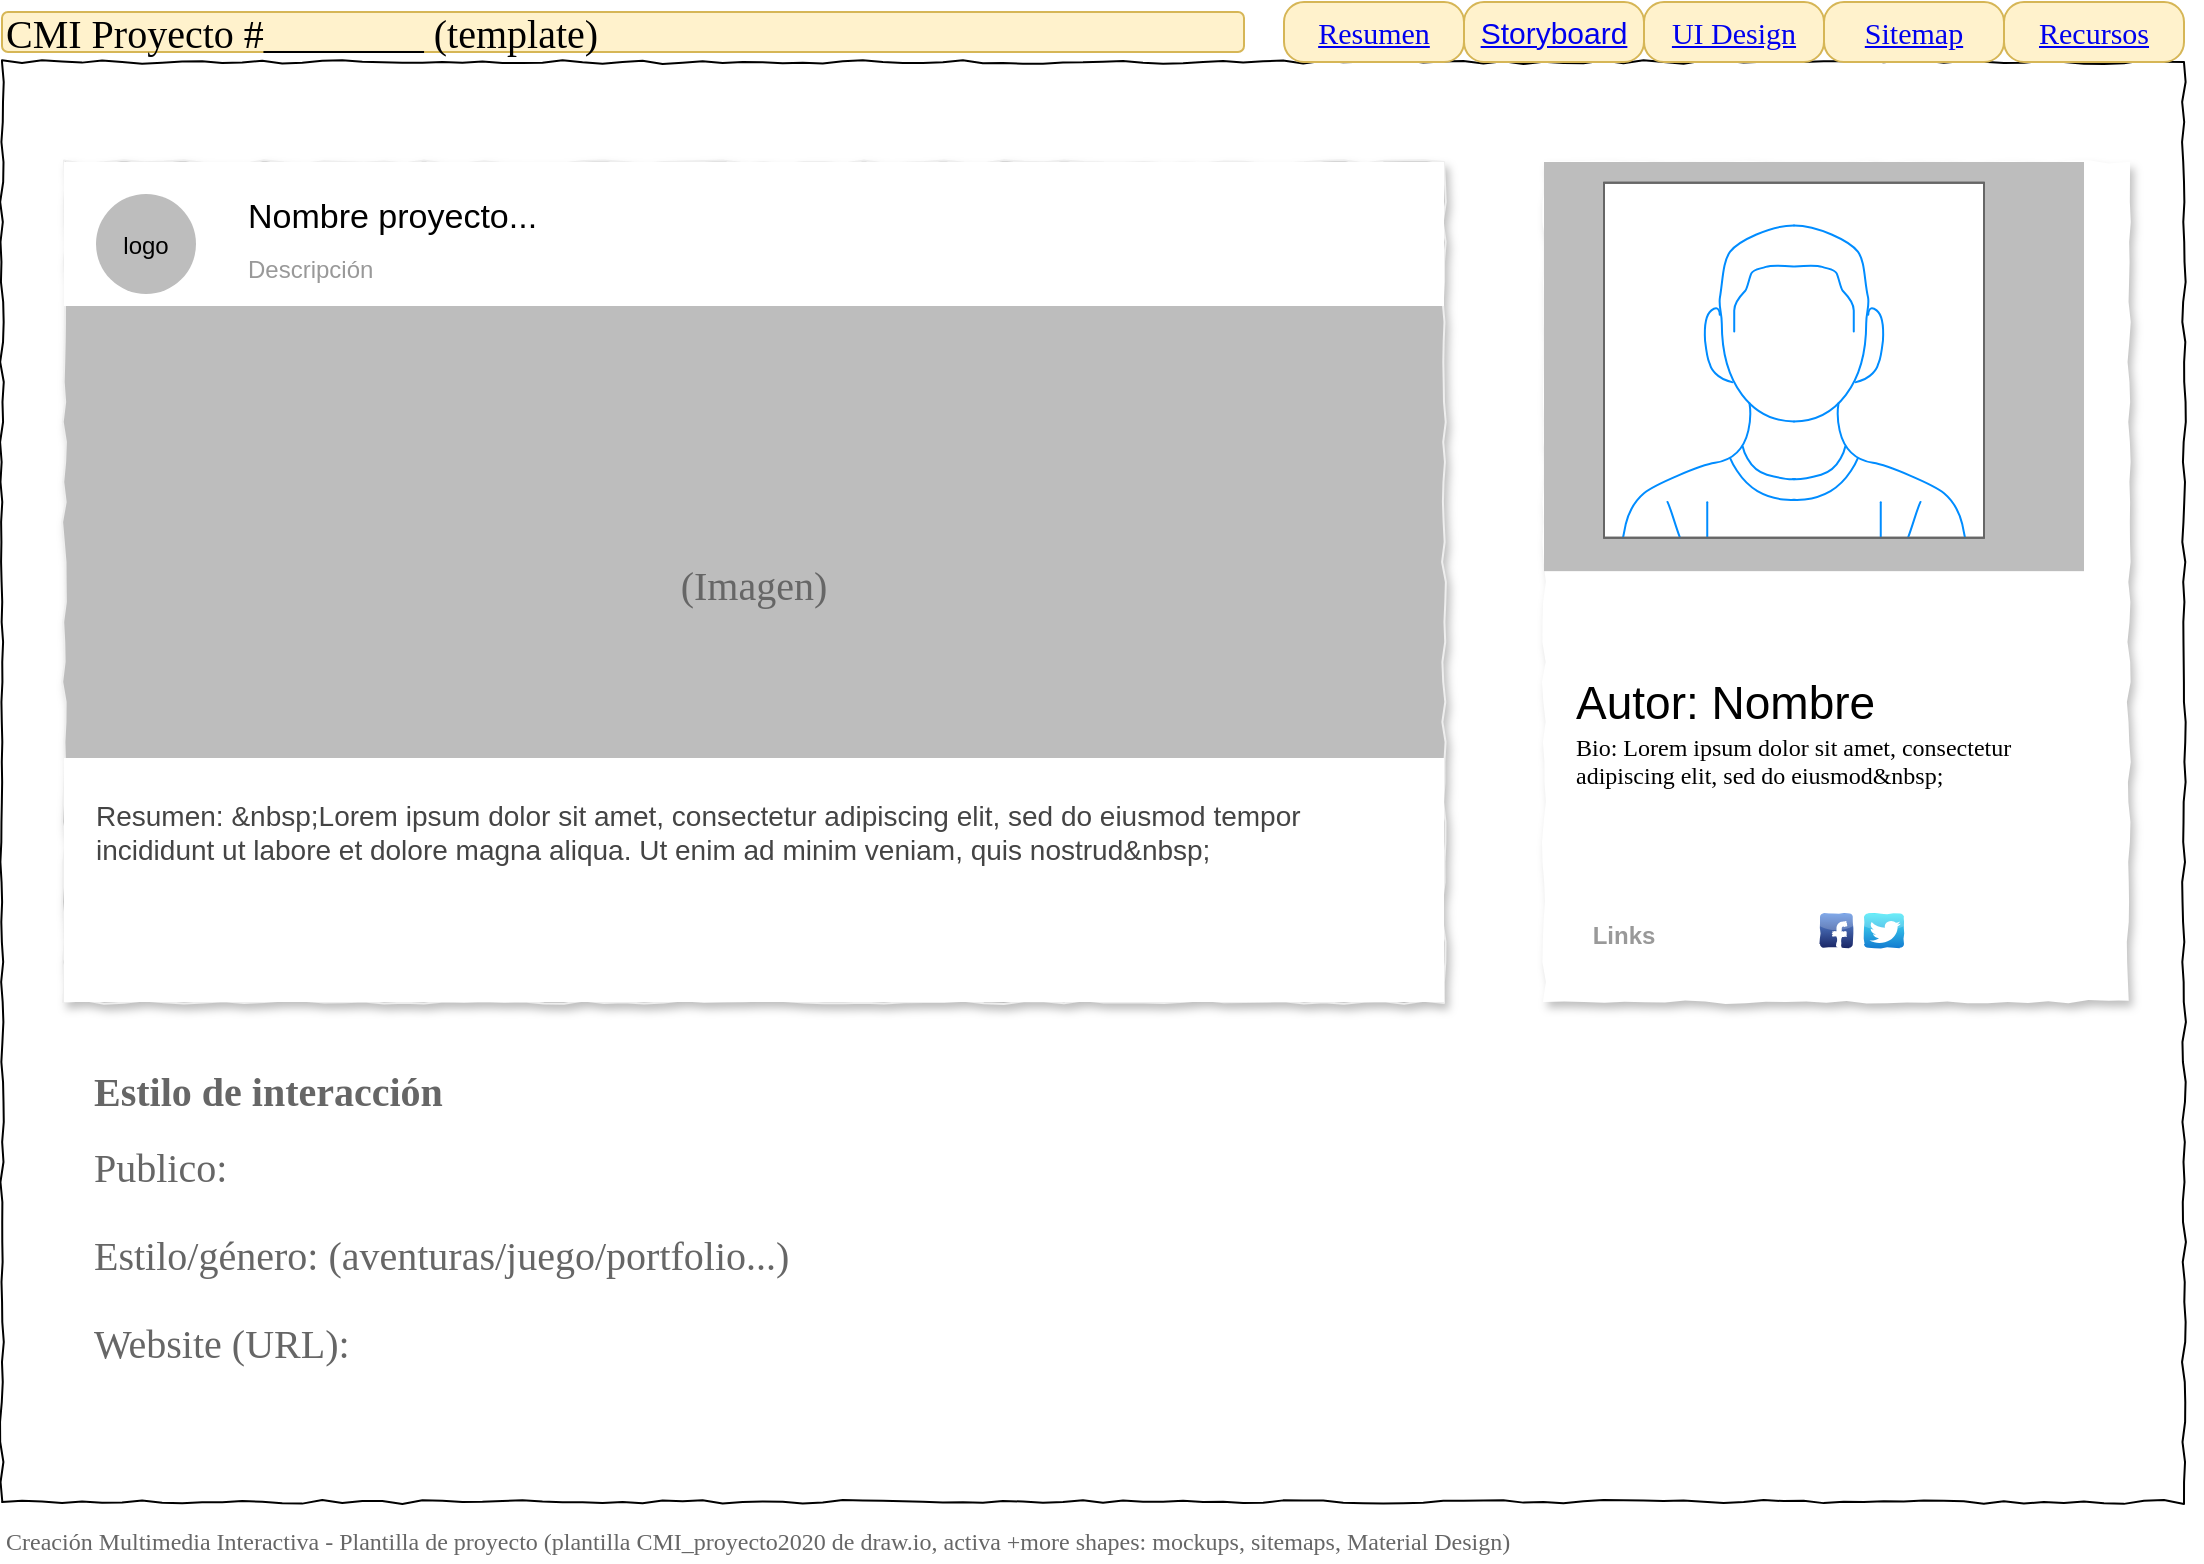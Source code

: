 <mxfile version="12.7.4" type="device" pages="5"><diagram id="2yx6vCLadwPKsEJO4sOD" name="Resumen"><mxGraphModel dx="1770" dy="1110" grid="1" gridSize="10" guides="1" tooltips="1" connect="1" arrows="1" fold="1" page="1" pageScale="1" pageWidth="1169" pageHeight="827" math="0" shadow="0"><root><mxCell id="0"/><mxCell id="1" parent="0"/><mxCell id="lqKBv9K2SG9IKzGloq9h-12" value="" style="rounded=0;whiteSpace=wrap;html=1;glass=0;comic=1;fillColor=none;" vertex="1" parent="1"><mxGeometry x="39" y="50" width="1091" height="720" as="geometry"/></mxCell><mxCell id="lqKBv9K2SG9IKzGloq9h-13" value="&lt;font face=&quot;Verdana&quot; style=&quot;font-size: 20px&quot;&gt;CMI Proyecto #________ (template)&amp;nbsp;&lt;/font&gt;" style="text;html=1;strokeColor=#d6b656;fillColor=#fff2cc;align=left;verticalAlign=middle;whiteSpace=wrap;rounded=1;fontSize=20;" vertex="1" parent="1"><mxGeometry x="39" y="25" width="621" height="20" as="geometry"/></mxCell><mxCell id="Awi-YBLOBxqbv4AZqOgf-12" value="" style="group" vertex="1" connectable="0" parent="1"><mxGeometry x="680" y="20" width="450" height="30" as="geometry"/></mxCell><mxCell id="lqKBv9K2SG9IKzGloq9h-15" value="&lt;a href=&quot;data:page/id,p1dEdJkB9dylrd3VN0oU&quot; style=&quot;font-size: 15px;&quot;&gt;UI Design&lt;/a&gt;" style="strokeWidth=1;shadow=0;dashed=0;align=center;html=1;shape=mxgraph.mockup.buttons.button;strokeColor=#d6b656;mainText=;buttonStyle=round;fontSize=15;fontStyle=0;fillColor=#fff2cc;whiteSpace=wrap;fontFamily=Verdana;" vertex="1" parent="Awi-YBLOBxqbv4AZqOgf-12"><mxGeometry x="180" width="90" height="30" as="geometry"/></mxCell><mxCell id="lqKBv9K2SG9IKzGloq9h-16" value="&lt;a href=&quot;data:page/id,rO4TbnIIRVHgy7zRlTVM&quot; style=&quot;font-size: 15px;&quot;&gt;Sitemap&lt;/a&gt;" style="strokeWidth=1;shadow=0;dashed=0;align=center;html=1;shape=mxgraph.mockup.buttons.button;strokeColor=#d6b656;mainText=;buttonStyle=round;fontSize=15;fontStyle=0;fillColor=#fff2cc;whiteSpace=wrap;fontFamily=Verdana;" vertex="1" parent="Awi-YBLOBxqbv4AZqOgf-12"><mxGeometry x="270" width="90" height="30" as="geometry"/></mxCell><mxCell id="lqKBv9K2SG9IKzGloq9h-17" value="&lt;a href=&quot;data:page/id,oUREss5NEWngDco960IS&quot;&gt;Recursos&lt;/a&gt;" style="strokeWidth=1;shadow=0;dashed=0;align=center;html=1;shape=mxgraph.mockup.buttons.button;strokeColor=#d6b656;mainText=;buttonStyle=round;fontSize=15;fontStyle=0;fillColor=#fff2cc;whiteSpace=wrap;fontFamily=Verdana;" vertex="1" parent="Awi-YBLOBxqbv4AZqOgf-12"><mxGeometry x="360" width="90" height="30" as="geometry"/></mxCell><mxCell id="lqKBv9K2SG9IKzGloq9h-18" value="&lt;a href=&quot;data:page/id,2yx6vCLadwPKsEJO4sOD&quot; style=&quot;font-size: 15px;&quot;&gt;Resumen&lt;/a&gt;" style="strokeWidth=1;shadow=0;dashed=0;align=center;html=1;shape=mxgraph.mockup.buttons.button;strokeColor=#d6b656;mainText=;buttonStyle=round;fontSize=15;fontStyle=0;fillColor=#fff2cc;whiteSpace=wrap;fontFamily=Verdana;" vertex="1" parent="Awi-YBLOBxqbv4AZqOgf-12"><mxGeometry width="90" height="30" as="geometry"/></mxCell><mxCell id="Awi-YBLOBxqbv4AZqOgf-1" value="&lt;a href=&quot;data:page/id,x2jyQCB8T0H2LZLXSaYl&quot;&gt;Storyboard&lt;/a&gt;" style="strokeWidth=1;shadow=0;dashed=0;align=center;html=1;shape=mxgraph.mockup.buttons.button;strokeColor=#d6b656;mainText=;buttonStyle=round;fontSize=15;fontStyle=0;fillColor=#fff2cc;whiteSpace=wrap;fontFamily=Helvetica;" vertex="1" parent="Awi-YBLOBxqbv4AZqOgf-12"><mxGeometry x="90" width="90" height="30" as="geometry"/></mxCell><mxCell id="Q7clo-09hSxiU9t1ETb5-1" value="Creación Multimedia Interactiva - Plantilla de proyecto (plantilla CMI_proyecto2020 de draw.io, activa +more shapes: mockups, sitemaps, Material Design)&amp;nbsp;" style="text;html=1;strokeColor=none;fillColor=none;align=left;verticalAlign=middle;whiteSpace=wrap;rounded=0;fontSize=12;fontColor=#666666;fontFamily=Verdana;" vertex="1" parent="1"><mxGeometry x="39" y="780" width="1100" height="20" as="geometry"/></mxCell><mxCell id="hZ8RBx9FMtSOPr8IC5iv-3" value="" style="shape=rect;fillColor=#ffffff;strokeColor=none;shadow=1;rounded=0;glass=0;comic=1;fontFamily=Verdana;fontSize=12;fontColor=#666666;" vertex="1" parent="1"><mxGeometry x="810" y="100" width="292.4" height="420" as="geometry"/></mxCell><mxCell id="hZ8RBx9FMtSOPr8IC5iv-4" value="" style="shape=rect;strokeColor=none;fillColor=#BDBDBD;whiteSpace=wrap;" vertex="1" parent="hZ8RBx9FMtSOPr8IC5iv-3"><mxGeometry width="270" height="204.573" as="geometry"/></mxCell><mxCell id="hZ8RBx9FMtSOPr8IC5iv-5" value="Autor: Nombre" style="text;verticalAlign=bottom;fontSize=23;spacingLeft=16;spacing=0;spacingBottom=-5;resizeWidth=1;" vertex="1" parent="hZ8RBx9FMtSOPr8IC5iv-3"><mxGeometry y="0.551" width="270" height="45" relative="1" as="geometry"/></mxCell><mxCell id="hZ8RBx9FMtSOPr8IC5iv-6" value="Bio: Lorem ipsum dolor sit amet, consectetur adipiscing elit, sed do eiusmod&amp;nbsp;" style="text;whiteSpace=wrap;spacingLeft=16;spacingRight=16;spacing=0;fontSize=12;resizeWidth=1;resizeHeight=1;fontFamily=Verdana;" vertex="1" parent="hZ8RBx9FMtSOPr8IC5iv-3"><mxGeometry y="0.551" width="270" height="79.324" relative="1" as="geometry"><mxPoint y="50" as="offset"/></mxGeometry></mxCell><mxCell id="WniB8zHckRRI5_MSDREJ-1" value="" style="verticalLabelPosition=bottom;shadow=0;dashed=0;align=center;html=1;verticalAlign=top;strokeWidth=1;shape=mxgraph.mockup.containers.userMale;strokeColor=#666666;strokeColor2=#008cff;" vertex="1" parent="hZ8RBx9FMtSOPr8IC5iv-3"><mxGeometry x="30" y="10.437" width="190" height="177.435" as="geometry"/></mxCell><mxCell id="hZ8RBx9FMtSOPr8IC5iv-14" value="" style="dashed=0;outlineConnect=0;html=1;align=center;labelPosition=center;verticalLabelPosition=bottom;verticalAlign=top;shape=mxgraph.webicons.facebook;fillColor=#6294E4;gradientColor=#1A2665;rounded=0;glass=0;comic=1;fontFamily=Verdana;fontSize=12;fontColor=#666666;" vertex="1" parent="hZ8RBx9FMtSOPr8IC5iv-3"><mxGeometry x="138" y="375.79" width="16.4" height="17.117" as="geometry"/></mxCell><mxCell id="hZ8RBx9FMtSOPr8IC5iv-15" value="" style="dashed=0;outlineConnect=0;html=1;align=center;labelPosition=center;verticalLabelPosition=bottom;verticalAlign=top;shape=mxgraph.webicons.twitter;fillColor=#49EAF7;gradientColor=#137BD0;rounded=0;glass=0;comic=1;fontFamily=Verdana;fontSize=12;fontColor=#666666;" vertex="1" parent="hZ8RBx9FMtSOPr8IC5iv-3"><mxGeometry x="160" y="375.789" width="20" height="17.121" as="geometry"/></mxCell><mxCell id="hZ8RBx9FMtSOPr8IC5iv-7" value="" style="shape=rect;fillColor=none;strokeColor=none;" vertex="1" parent="hZ8RBx9FMtSOPr8IC5iv-3"><mxGeometry y="408.951" as="geometry"/></mxCell><mxCell id="hZ8RBx9FMtSOPr8IC5iv-8" value="Links" style="text;fontSize=12;fontColor=#999999;spacingTop=0;whiteSpace=wrap;spacing=0;verticalAlign=middle;align=center;fontStyle=1;" vertex="1" parent="hZ8RBx9FMtSOPr8IC5iv-7"><mxGeometry y="-44" width="80" height="44" relative="1" as="geometry"><mxPoint y="-44" as="offset"/></mxGeometry></mxCell><mxCell id="hZ8RBx9FMtSOPr8IC5iv-16" value="&lt;h1 style=&quot;font-size: 20px&quot;&gt;Estilo de interacción&lt;/h1&gt;&lt;h1 style=&quot;font-size: 20px&quot;&gt;&lt;span style=&quot;font-weight: normal&quot;&gt;Publico:&amp;nbsp;&lt;/span&gt;&lt;br&gt;&lt;/h1&gt;&lt;p style=&quot;font-size: 20px&quot;&gt;Estilo/género: (aventuras/juego/portfolio...)&lt;/p&gt;&lt;p style=&quot;font-size: 20px&quot;&gt;Website (URL):&amp;nbsp;&lt;/p&gt;" style="text;html=1;strokeColor=none;fillColor=none;spacing=5;spacingTop=-20;whiteSpace=wrap;overflow=hidden;rounded=0;glass=0;comic=1;fontFamily=Verdana;fontSize=20;fontColor=#666666;" vertex="1" parent="1"><mxGeometry x="80" y="550" width="730" height="190" as="geometry"/></mxCell><mxCell id="hZ8RBx9FMtSOPr8IC5iv-17" value="(Imagen)" style="shape=rect;fillColor=#BDBDBD;strokeColor=#eeeeee;shadow=1;rounded=0;glass=0;comic=1;fontFamily=Verdana;fontSize=20;fontColor=#666666;" vertex="1" parent="1"><mxGeometry x="70" y="100" width="690" height="420" as="geometry"/></mxCell><mxCell id="hZ8RBx9FMtSOPr8IC5iv-18" value="" style="dashed=0;shape=rect;strokeColor=none;fillColor=#ffffff;resizeWidth=1;" vertex="1" parent="hZ8RBx9FMtSOPr8IC5iv-17"><mxGeometry width="690" height="72" relative="1" as="geometry"/></mxCell><mxCell id="hZ8RBx9FMtSOPr8IC5iv-19" value="logo" style="shape=ellipse;strokeColor=none;fillColor=#BDBDBD;" vertex="1" parent="hZ8RBx9FMtSOPr8IC5iv-17"><mxGeometry width="50" height="50" relative="1" as="geometry"><mxPoint x="16" y="16" as="offset"/></mxGeometry></mxCell><mxCell id="hZ8RBx9FMtSOPr8IC5iv-20" value="Nombre proyecto..." style="text;spacingLeft=10;resizeWidth=1;fontSize=17;" vertex="1" parent="hZ8RBx9FMtSOPr8IC5iv-17"><mxGeometry width="484.211" height="20" relative="1" as="geometry"><mxPoint x="80" y="10" as="offset"/></mxGeometry></mxCell><mxCell id="hZ8RBx9FMtSOPr8IC5iv-21" value="Descripción" style="text;spacingLeft=10;fontColor=#999999;resizeWidth=1;" vertex="1" parent="hZ8RBx9FMtSOPr8IC5iv-17"><mxGeometry width="520" height="20" relative="1" as="geometry"><mxPoint x="80" y="40" as="offset"/></mxGeometry></mxCell><mxCell id="hZ8RBx9FMtSOPr8IC5iv-22" value="Resumen: &amp;nbsp;Lorem ipsum dolor sit amet, consectetur adipiscing elit, sed do eiusmod tempor incididunt ut labore et dolore magna aliqua. Ut enim ad minim veniam, quis nostrud&amp;nbsp;" style="dashed=0;shape=rect;whiteSpace=wrap;align=left;spacingLeft=0;fontColor=#444444;spacing=16;fontSize=14;resizeWidth=1;fillColor=#ffffff;strokeColor=none;verticalAlign=top;" vertex="1" parent="hZ8RBx9FMtSOPr8IC5iv-17"><mxGeometry y="1" width="690" height="122" relative="1" as="geometry"><mxPoint y="-122" as="offset"/></mxGeometry></mxCell></root></mxGraphModel></diagram><diagram id="x2jyQCB8T0H2LZLXSaYl" name="Storyboard"><mxGraphModel dx="1770" dy="1110" grid="1" gridSize="10" guides="1" tooltips="1" connect="1" arrows="1" fold="1" page="1" pageScale="1" pageWidth="1169" pageHeight="827" math="0" shadow="0"><root><mxCell id="qOsu1ukm-LpK0-P7mCeS-0"/><mxCell id="qOsu1ukm-LpK0-P7mCeS-1" parent="qOsu1ukm-LpK0-P7mCeS-0"/><mxCell id="-bal3RORb7LccVx9pc3p-4" value="" style="shape=rect;fillColor=none;strokeColor=none;shadow=1;fontSize=20;" vertex="1" parent="qOsu1ukm-LpK0-P7mCeS-1"><mxGeometry x="380" y="50" width="741" height="720" as="geometry"/></mxCell><mxCell id="-bal3RORb7LccVx9pc3p-5" value="" style="shape=rect;strokeColor=none;fillColor=#BDBDBD;whiteSpace=wrap;" vertex="1" parent="-bal3RORb7LccVx9pc3p-4"><mxGeometry width="300" height="160" as="geometry"/></mxCell><mxCell id="-bal3RORb7LccVx9pc3p-6" value="#1 - " style="text;verticalAlign=bottom;fontSize=23;spacingLeft=16;spacing=0;spacingBottom=-5;resizeWidth=1;" vertex="1" parent="-bal3RORb7LccVx9pc3p-4"><mxGeometry y="0.551" width="300" height="45" relative="1" as="geometry"/></mxCell><mxCell id="-bal3RORb7LccVx9pc3p-7" value="Lorem ipsum dolor sit amet, consectetur adipiscing elit, " style="text;whiteSpace=wrap;spacingLeft=16;spacingRight=16;spacing=0;fontSize=14;resizeWidth=1;resizeHeight=1;" vertex="1" parent="-bal3RORb7LccVx9pc3p-4"><mxGeometry y="0.551" width="300" height="53.371" relative="1" as="geometry"><mxPoint y="58.98" as="offset"/></mxGeometry></mxCell><mxCell id="EDCot7kYVHA1aPegLkum-8" value="" style="rounded=0;whiteSpace=wrap;html=1;glass=0;comic=1;" vertex="1" parent="-bal3RORb7LccVx9pc3p-4"><mxGeometry x="-350" width="1091" height="720" as="geometry"/></mxCell><mxCell id="h7jl7onXGNcPja1hItdb-0" value="" style="shape=rect;fillColor=#ffffff;strokeColor=none;shadow=1;fontSize=20;" vertex="1" parent="qOsu1ukm-LpK0-P7mCeS-1"><mxGeometry x="40" y="60" width="300" height="250" as="geometry"/></mxCell><mxCell id="h7jl7onXGNcPja1hItdb-1" value="" style="shape=rect;strokeColor=none;fillColor=#BDBDBD;whiteSpace=wrap;" vertex="1" parent="h7jl7onXGNcPja1hItdb-0"><mxGeometry width="300" height="160" as="geometry"/></mxCell><mxCell id="h7jl7onXGNcPja1hItdb-2" value="#1 - " style="text;verticalAlign=bottom;fontSize=23;spacingLeft=16;spacing=0;spacingBottom=-5;resizeWidth=1;" vertex="1" parent="h7jl7onXGNcPja1hItdb-0"><mxGeometry y="0.551" width="300" height="45" relative="1" as="geometry"/></mxCell><mxCell id="h7jl7onXGNcPja1hItdb-3" value="Lorem ipsum dolor sit amet, consectetur adipiscing elit, " style="text;whiteSpace=wrap;spacingLeft=16;spacingRight=16;spacing=0;fontSize=14;resizeWidth=1;resizeHeight=1;" vertex="1" parent="h7jl7onXGNcPja1hItdb-0"><mxGeometry y="0.551" width="300" height="53.371" relative="1" as="geometry"><mxPoint y="58.98" as="offset"/></mxGeometry></mxCell><mxCell id="-bal3RORb7LccVx9pc3p-0" value="tips: Inserta GMDL cards para crear tu storyboard (numerando cada una y añadiendo links con relacionadas) &amp;nbsp;" style="text;html=1;strokeColor=none;fillColor=none;align=left;verticalAlign=middle;whiteSpace=wrap;rounded=0;fontSize=12;fontColor=#666666;fontFamily=Verdana;" vertex="1" parent="qOsu1ukm-LpK0-P7mCeS-1"><mxGeometry x="35" y="780" width="1100" height="20" as="geometry"/></mxCell><mxCell id="EDCot7kYVHA1aPegLkum-0" value="&lt;font face=&quot;Verdana&quot; style=&quot;font-size: 20px&quot;&gt;Storyboard&lt;/font&gt;" style="text;html=1;strokeColor=#d6b656;fillColor=#fff2cc;align=left;verticalAlign=middle;whiteSpace=wrap;rounded=1;fontSize=20;" vertex="1" parent="qOsu1ukm-LpK0-P7mCeS-1"><mxGeometry x="39" y="25" width="621" height="20" as="geometry"/></mxCell><mxCell id="EDCot7kYVHA1aPegLkum-2" value="" style="group" vertex="1" connectable="0" parent="qOsu1ukm-LpK0-P7mCeS-1"><mxGeometry x="671" y="20" width="450" height="30" as="geometry"/></mxCell><mxCell id="EDCot7kYVHA1aPegLkum-3" value="&lt;a href=&quot;null&quot; style=&quot;font-size: 15px;&quot;&gt;UI Design&lt;/a&gt;" style="strokeWidth=1;shadow=0;dashed=0;align=center;html=1;shape=mxgraph.mockup.buttons.button;strokeColor=#d6b656;mainText=;buttonStyle=round;fontSize=15;fontStyle=0;fillColor=#fff2cc;whiteSpace=wrap;fontFamily=Verdana;" vertex="1" parent="EDCot7kYVHA1aPegLkum-2"><mxGeometry x="180" width="90" height="30" as="geometry"/></mxCell><mxCell id="EDCot7kYVHA1aPegLkum-4" value="&lt;a href=&quot;null&quot; style=&quot;font-size: 15px;&quot;&gt;Sitemap&lt;/a&gt;" style="strokeWidth=1;shadow=0;dashed=0;align=center;html=1;shape=mxgraph.mockup.buttons.button;strokeColor=#d6b656;mainText=;buttonStyle=round;fontSize=15;fontStyle=0;fillColor=#fff2cc;whiteSpace=wrap;fontFamily=Verdana;" vertex="1" parent="EDCot7kYVHA1aPegLkum-2"><mxGeometry x="270" width="90" height="30" as="geometry"/></mxCell><mxCell id="EDCot7kYVHA1aPegLkum-5" value="&lt;a href=&quot;null&quot;&gt;Recursos&lt;/a&gt;" style="strokeWidth=1;shadow=0;dashed=0;align=center;html=1;shape=mxgraph.mockup.buttons.button;strokeColor=#d6b656;mainText=;buttonStyle=round;fontSize=15;fontStyle=0;fillColor=#fff2cc;whiteSpace=wrap;fontFamily=Verdana;" vertex="1" parent="EDCot7kYVHA1aPegLkum-2"><mxGeometry x="360" width="90" height="30" as="geometry"/></mxCell><mxCell id="EDCot7kYVHA1aPegLkum-6" value="&lt;a href=&quot;null&quot; style=&quot;font-size: 15px;&quot;&gt;Resumen&lt;/a&gt;" style="strokeWidth=1;shadow=0;dashed=0;align=center;html=1;shape=mxgraph.mockup.buttons.button;strokeColor=#d6b656;mainText=;buttonStyle=round;fontSize=15;fontStyle=0;fillColor=#fff2cc;whiteSpace=wrap;fontFamily=Verdana;" vertex="1" parent="EDCot7kYVHA1aPegLkum-2"><mxGeometry width="90" height="30" as="geometry"/></mxCell><mxCell id="EDCot7kYVHA1aPegLkum-7" value="&lt;a href=&quot;null&quot;&gt;Storyboard&lt;/a&gt;" style="strokeWidth=1;shadow=0;dashed=0;align=center;html=1;shape=mxgraph.mockup.buttons.button;strokeColor=#d6b656;mainText=;buttonStyle=round;fontSize=15;fontStyle=0;fillColor=#fff2cc;whiteSpace=wrap;fontFamily=Helvetica;" vertex="1" parent="EDCot7kYVHA1aPegLkum-2"><mxGeometry x="90" width="90" height="30" as="geometry"/></mxCell><mxCell id="cufmnxcpetUcbGInlSvv-0" value="" style="shape=rect;fillColor=#ffffff;strokeColor=none;shadow=1;fontSize=20;" vertex="1" parent="qOsu1ukm-LpK0-P7mCeS-1"><mxGeometry x="360" y="60" width="300" height="250" as="geometry"/></mxCell><mxCell id="cufmnxcpetUcbGInlSvv-1" value="" style="shape=rect;strokeColor=none;fillColor=#BDBDBD;whiteSpace=wrap;" vertex="1" parent="cufmnxcpetUcbGInlSvv-0"><mxGeometry width="300" height="160" as="geometry"/></mxCell><mxCell id="cufmnxcpetUcbGInlSvv-2" value="#2 - " style="text;verticalAlign=bottom;fontSize=23;spacingLeft=16;spacing=0;spacingBottom=-5;resizeWidth=1;" vertex="1" parent="cufmnxcpetUcbGInlSvv-0"><mxGeometry y="0.551" width="300" height="45" relative="1" as="geometry"/></mxCell><mxCell id="cufmnxcpetUcbGInlSvv-3" value="Lorem ipsum dolor sit amet, consectetur adipiscing elit, " style="text;whiteSpace=wrap;spacingLeft=16;spacingRight=16;spacing=0;fontSize=14;resizeWidth=1;resizeHeight=1;" vertex="1" parent="cufmnxcpetUcbGInlSvv-0"><mxGeometry y="0.551" width="300" height="53.371" relative="1" as="geometry"><mxPoint y="58.98" as="offset"/></mxGeometry></mxCell></root></mxGraphModel></diagram><diagram id="p1dEdJkB9dylrd3VN0oU" name="UI"><mxGraphModel dx="1475" dy="925" grid="1" gridSize="10" guides="1" tooltips="1" connect="1" arrows="1" fold="1" page="1" pageScale="1" pageWidth="1169" pageHeight="827" math="0" shadow="0"><root><mxCell id="mCRuxvnDiFiCu8vvaaMk-0"/><mxCell id="mCRuxvnDiFiCu8vvaaMk-1" parent="mCRuxvnDiFiCu8vvaaMk-0"/><mxCell id="tCKv5FxdlYs4DcKomxoF-0" value="" style="rounded=0;whiteSpace=wrap;html=1;glass=0;comic=1;fillColor=none;" vertex="1" parent="mCRuxvnDiFiCu8vvaaMk-1"><mxGeometry x="39" y="50" width="1091" height="730" as="geometry"/></mxCell><mxCell id="pJYRyEW9jXj_f4-PMWdH-0" value="" style="strokeWidth=1;shadow=0;dashed=0;align=center;html=1;shape=mxgraph.mockup.containers.browserWindow;rSize=0;strokeColor=#666666;strokeColor2=#008cff;strokeColor3=#c4c4c4;mainText=,;recursiveResize=0;fontSize=20;" vertex="1" parent="mCRuxvnDiFiCu8vvaaMk-1"><mxGeometry x="50" y="60" width="1070" height="710" as="geometry"/></mxCell><mxCell id="pJYRyEW9jXj_f4-PMWdH-1" value="Page 1" style="strokeWidth=1;shadow=0;dashed=0;align=center;html=1;shape=mxgraph.mockup.containers.anchor;fontSize=17;fontColor=#666666;align=left;" vertex="1" parent="pJYRyEW9jXj_f4-PMWdH-0"><mxGeometry x="60" y="12" width="110" height="26" as="geometry"/></mxCell><mxCell id="pJYRyEW9jXj_f4-PMWdH-2" value="https://www.draw.io" style="strokeWidth=1;shadow=0;dashed=0;align=center;html=1;shape=mxgraph.mockup.containers.anchor;rSize=0;fontSize=17;fontColor=#666666;align=left;" vertex="1" parent="pJYRyEW9jXj_f4-PMWdH-0"><mxGeometry x="130" y="60" width="250" height="26" as="geometry"/></mxCell><mxCell id="B_psfUMr5xr1fVuc8m0m-0" value="" style="group" vertex="1" connectable="0" parent="mCRuxvnDiFiCu8vvaaMk-1"><mxGeometry x="680" y="20" width="450" height="30" as="geometry"/></mxCell><mxCell id="B_psfUMr5xr1fVuc8m0m-1" value="&lt;a href=&quot;null&quot; style=&quot;font-size: 15px;&quot;&gt;UI Design&lt;/a&gt;" style="strokeWidth=1;shadow=0;dashed=0;align=center;html=1;shape=mxgraph.mockup.buttons.button;strokeColor=#d6b656;mainText=;buttonStyle=round;fontSize=15;fontStyle=0;fillColor=#fff2cc;whiteSpace=wrap;fontFamily=Verdana;" vertex="1" parent="B_psfUMr5xr1fVuc8m0m-0"><mxGeometry x="180" width="90" height="30" as="geometry"/></mxCell><mxCell id="B_psfUMr5xr1fVuc8m0m-2" value="&lt;a href=&quot;null&quot; style=&quot;font-size: 15px;&quot;&gt;Sitemap&lt;/a&gt;" style="strokeWidth=1;shadow=0;dashed=0;align=center;html=1;shape=mxgraph.mockup.buttons.button;strokeColor=#d6b656;mainText=;buttonStyle=round;fontSize=15;fontStyle=0;fillColor=#fff2cc;whiteSpace=wrap;fontFamily=Verdana;" vertex="1" parent="B_psfUMr5xr1fVuc8m0m-0"><mxGeometry x="270" width="90" height="30" as="geometry"/></mxCell><mxCell id="B_psfUMr5xr1fVuc8m0m-3" value="&lt;a href=&quot;null&quot;&gt;Recursos&lt;/a&gt;" style="strokeWidth=1;shadow=0;dashed=0;align=center;html=1;shape=mxgraph.mockup.buttons.button;strokeColor=#d6b656;mainText=;buttonStyle=round;fontSize=15;fontStyle=0;fillColor=#fff2cc;whiteSpace=wrap;fontFamily=Verdana;" vertex="1" parent="B_psfUMr5xr1fVuc8m0m-0"><mxGeometry x="360" width="90" height="30" as="geometry"/></mxCell><mxCell id="B_psfUMr5xr1fVuc8m0m-4" value="&lt;a href=&quot;null&quot; style=&quot;font-size: 15px;&quot;&gt;Resumen&lt;/a&gt;" style="strokeWidth=1;shadow=0;dashed=0;align=center;html=1;shape=mxgraph.mockup.buttons.button;strokeColor=#d6b656;mainText=;buttonStyle=round;fontSize=15;fontStyle=0;fillColor=#fff2cc;whiteSpace=wrap;fontFamily=Verdana;" vertex="1" parent="B_psfUMr5xr1fVuc8m0m-0"><mxGeometry width="90" height="30" as="geometry"/></mxCell><mxCell id="B_psfUMr5xr1fVuc8m0m-5" value="&lt;a href=&quot;null&quot;&gt;Storyboard&lt;/a&gt;" style="strokeWidth=1;shadow=0;dashed=0;align=center;html=1;shape=mxgraph.mockup.buttons.button;strokeColor=#d6b656;mainText=;buttonStyle=round;fontSize=15;fontStyle=0;fillColor=#fff2cc;whiteSpace=wrap;fontFamily=Helvetica;" vertex="1" parent="B_psfUMr5xr1fVuc8m0m-0"><mxGeometry x="90" width="90" height="30" as="geometry"/></mxCell><mxCell id="1pJtMEFsy31fyjHFLciH-0" value="&lt;font face=&quot;Verdana&quot; style=&quot;font-size: 20px&quot;&gt;Diseño del IU&amp;nbsp;&lt;/font&gt;" style="text;html=1;strokeColor=#d6b656;fillColor=#fff2cc;align=left;verticalAlign=middle;whiteSpace=wrap;rounded=1;fontSize=20;" vertex="1" parent="mCRuxvnDiFiCu8vvaaMk-1"><mxGeometry x="39" y="25" width="621" height="20" as="geometry"/></mxCell><mxCell id="1-G3eqPRphPAz03Q-RK9-0" value="tips: UI indicar dónde van a estar los elementos de interacción y &amp;nbsp;navegación&amp;nbsp;" style="text;html=1;strokeColor=none;fillColor=none;align=left;verticalAlign=middle;whiteSpace=wrap;rounded=0;fontSize=12;fontColor=#666666;fontFamily=Verdana;" vertex="1" parent="mCRuxvnDiFiCu8vvaaMk-1"><mxGeometry x="39" y="780" width="1100" height="20" as="geometry"/></mxCell></root></mxGraphModel></diagram><diagram id="rO4TbnIIRVHgy7zRlTVM" name="Sitemap"><mxGraphModel dx="1264" dy="793" grid="1" gridSize="10" guides="1" tooltips="1" connect="1" arrows="1" fold="1" page="1" pageScale="1" pageWidth="1169" pageHeight="827" math="0" shadow="0"><root><mxCell id="MVm0CHc5z2xLW1PStkVa-0"/><mxCell id="MVm0CHc5z2xLW1PStkVa-1" parent="MVm0CHc5z2xLW1PStkVa-0"/><mxCell id="5gvgnj-yOzMUR8XxzwIk-0" value="" style="shape=rect;fillColor=none;strokeColor=none;shadow=1;fontSize=20;" vertex="1" parent="MVm0CHc5z2xLW1PStkVa-1"><mxGeometry x="370" y="50" width="741" height="720" as="geometry"/></mxCell><mxCell id="5gvgnj-yOzMUR8XxzwIk-1" value="" style="shape=rect;strokeColor=none;fillColor=#BDBDBD;whiteSpace=wrap;" vertex="1" parent="5gvgnj-yOzMUR8XxzwIk-0"><mxGeometry width="300" height="160" as="geometry"/></mxCell><mxCell id="5gvgnj-yOzMUR8XxzwIk-2" value="#1 - " style="text;verticalAlign=bottom;fontSize=23;spacingLeft=16;spacing=0;spacingBottom=-5;resizeWidth=1;" vertex="1" parent="5gvgnj-yOzMUR8XxzwIk-0"><mxGeometry y="0.551" width="300" height="45" relative="1" as="geometry"/></mxCell><mxCell id="5gvgnj-yOzMUR8XxzwIk-3" value="Lorem ipsum dolor sit amet, consectetur adipiscing elit, " style="text;whiteSpace=wrap;spacingLeft=16;spacingRight=16;spacing=0;fontSize=14;resizeWidth=1;resizeHeight=1;" vertex="1" parent="5gvgnj-yOzMUR8XxzwIk-0"><mxGeometry y="0.551" width="300" height="53.371" relative="1" as="geometry"><mxPoint y="58.98" as="offset"/></mxGeometry></mxCell><mxCell id="5gvgnj-yOzMUR8XxzwIk-4" value="" style="rounded=0;whiteSpace=wrap;html=1;glass=0;comic=1;" vertex="1" parent="5gvgnj-yOzMUR8XxzwIk-0"><mxGeometry x="-350" width="1091" height="720" as="geometry"/></mxCell><mxCell id="5gvgnj-yOzMUR8XxzwIk-12" style="edgeStyle=orthogonalEdgeStyle;curved=1;rounded=0;orthogonalLoop=1;jettySize=auto;html=1;entryX=0;entryY=0.5;entryDx=0;entryDy=0;entryPerimeter=0;fontFamily=Verdana;fontSize=15;fontColor=#666666;" edge="1" parent="5gvgnj-yOzMUR8XxzwIk-0" source="5gvgnj-yOzMUR8XxzwIk-6" target="5gvgnj-yOzMUR8XxzwIk-10"><mxGeometry relative="1" as="geometry"/></mxCell><mxCell id="5gvgnj-yOzMUR8XxzwIk-6" value="Inicio" style="html=1;strokeColor=none;fillColor=#0079D6;labelPosition=center;verticalLabelPosition=middle;verticalAlign=top;align=center;fontSize=12;outlineConnect=0;spacingTop=-6;fontColor=#FFFFFF;shape=mxgraph.sitemap.page;rounded=0;glass=0;comic=1;" vertex="1" parent="5gvgnj-yOzMUR8XxzwIk-0"><mxGeometry x="-280" y="45" width="120" height="70" as="geometry"/></mxCell><mxCell id="5gvgnj-yOzMUR8XxzwIk-9" value="Contact" style="html=1;strokeColor=none;fillColor=#0079D6;labelPosition=center;verticalLabelPosition=middle;verticalAlign=top;align=center;fontSize=12;outlineConnect=0;spacingTop=-6;fontColor=#FFFFFF;shape=mxgraph.sitemap.contact;rounded=0;glass=0;comic=1;" vertex="1" parent="5gvgnj-yOzMUR8XxzwIk-0"><mxGeometry x="-260" y="380" width="120" height="70" as="geometry"/></mxCell><mxCell id="5gvgnj-yOzMUR8XxzwIk-8" style="edgeStyle=orthogonalEdgeStyle;curved=1;rounded=0;orthogonalLoop=1;jettySize=auto;html=1;fontFamily=Verdana;fontSize=15;fontColor=#666666;" edge="1" parent="5gvgnj-yOzMUR8XxzwIk-0" source="5gvgnj-yOzMUR8XxzwIk-6" target="5gvgnj-yOzMUR8XxzwIk-9"><mxGeometry relative="1" as="geometry"><mxPoint x="-230" y="270" as="targetPoint"/></mxGeometry></mxCell><mxCell id="5gvgnj-yOzMUR8XxzwIk-10" value="Game" style="html=1;strokeColor=none;fillColor=#0079D6;labelPosition=center;verticalLabelPosition=middle;verticalAlign=top;align=center;fontSize=12;outlineConnect=0;spacingTop=-6;fontColor=#FFFFFF;shape=mxgraph.sitemap.game;rounded=0;glass=0;comic=1;" vertex="1" parent="5gvgnj-yOzMUR8XxzwIk-0"><mxGeometry x="70" y="60" width="120" height="70" as="geometry"/></mxCell><mxCell id="Z049qKPrWVOzU1xl7_iA-3" value="" style="group" vertex="1" connectable="0" parent="MVm0CHc5z2xLW1PStkVa-1"><mxGeometry x="680" y="20" width="450" height="30" as="geometry"/></mxCell><mxCell id="Z049qKPrWVOzU1xl7_iA-4" value="&lt;a href=&quot;null&quot; style=&quot;font-size: 15px;&quot;&gt;UI Design&lt;/a&gt;" style="strokeWidth=1;shadow=0;dashed=0;align=center;html=1;shape=mxgraph.mockup.buttons.button;strokeColor=#d6b656;mainText=;buttonStyle=round;fontSize=15;fontStyle=0;fillColor=#fff2cc;whiteSpace=wrap;fontFamily=Verdana;" vertex="1" parent="Z049qKPrWVOzU1xl7_iA-3"><mxGeometry x="180" width="90" height="30" as="geometry"/></mxCell><mxCell id="Z049qKPrWVOzU1xl7_iA-5" value="&lt;a href=&quot;null&quot; style=&quot;font-size: 15px;&quot;&gt;Sitemap&lt;/a&gt;" style="strokeWidth=1;shadow=0;dashed=0;align=center;html=1;shape=mxgraph.mockup.buttons.button;strokeColor=#d6b656;mainText=;buttonStyle=round;fontSize=15;fontStyle=0;fillColor=#fff2cc;whiteSpace=wrap;fontFamily=Verdana;" vertex="1" parent="Z049qKPrWVOzU1xl7_iA-3"><mxGeometry x="270" width="90" height="30" as="geometry"/></mxCell><mxCell id="Z049qKPrWVOzU1xl7_iA-6" value="&lt;a href=&quot;null&quot;&gt;Recursos&lt;/a&gt;" style="strokeWidth=1;shadow=0;dashed=0;align=center;html=1;shape=mxgraph.mockup.buttons.button;strokeColor=#d6b656;mainText=;buttonStyle=round;fontSize=15;fontStyle=0;fillColor=#fff2cc;whiteSpace=wrap;fontFamily=Verdana;" vertex="1" parent="Z049qKPrWVOzU1xl7_iA-3"><mxGeometry x="360" width="90" height="30" as="geometry"/></mxCell><mxCell id="Z049qKPrWVOzU1xl7_iA-7" value="&lt;a href=&quot;null&quot; style=&quot;font-size: 15px;&quot;&gt;Resumen&lt;/a&gt;" style="strokeWidth=1;shadow=0;dashed=0;align=center;html=1;shape=mxgraph.mockup.buttons.button;strokeColor=#d6b656;mainText=;buttonStyle=round;fontSize=15;fontStyle=0;fillColor=#fff2cc;whiteSpace=wrap;fontFamily=Verdana;" vertex="1" parent="Z049qKPrWVOzU1xl7_iA-3"><mxGeometry width="90" height="30" as="geometry"/></mxCell><mxCell id="Z049qKPrWVOzU1xl7_iA-8" value="&lt;a href=&quot;null&quot;&gt;Storyboard&lt;/a&gt;" style="strokeWidth=1;shadow=0;dashed=0;align=center;html=1;shape=mxgraph.mockup.buttons.button;strokeColor=#d6b656;mainText=;buttonStyle=round;fontSize=15;fontStyle=0;fillColor=#fff2cc;whiteSpace=wrap;fontFamily=Helvetica;" vertex="1" parent="Z049qKPrWVOzU1xl7_iA-3"><mxGeometry x="90" width="90" height="30" as="geometry"/></mxCell><mxCell id="Z049qKPrWVOzU1xl7_iA-10" value="&lt;font face=&quot;Verdana&quot; style=&quot;font-size: 20px&quot;&gt;Sitemap&lt;/font&gt;" style="text;html=1;strokeColor=#d6b656;fillColor=#fff2cc;align=left;verticalAlign=middle;whiteSpace=wrap;rounded=1;fontSize=20;" vertex="1" parent="MVm0CHc5z2xLW1PStkVa-1"><mxGeometry x="39" y="25" width="621" height="20" as="geometry"/></mxCell><mxCell id="5gvgnj-yOzMUR8XxzwIk-5" value="tips: Inserta una página (sitemap) por cada escena de película y sus enlaces &amp;nbsp;" style="text;html=1;strokeColor=none;fillColor=none;align=left;verticalAlign=middle;whiteSpace=wrap;rounded=0;fontSize=12;fontColor=#666666;fontFamily=Verdana;" vertex="1" parent="MVm0CHc5z2xLW1PStkVa-1"><mxGeometry x="35" y="780" width="1100" height="20" as="geometry"/></mxCell></root></mxGraphModel></diagram><diagram id="oUREss5NEWngDco960IS" name="Recursos"><mxGraphModel dx="1475" dy="925" grid="1" gridSize="10" guides="1" tooltips="1" connect="1" arrows="1" fold="1" page="1" pageScale="1" pageWidth="1169" pageHeight="827" math="0" shadow="0"><root><mxCell id="QY3z2CPeVODvx9tQNRE6-0"/><mxCell id="QY3z2CPeVODvx9tQNRE6-1" parent="QY3z2CPeVODvx9tQNRE6-0"/><mxCell id="6fHh5irRLEDiil68dbSq-0" value="" style="shape=rect;fillColor=none;strokeColor=none;shadow=1;fontSize=20;" vertex="1" parent="QY3z2CPeVODvx9tQNRE6-1"><mxGeometry x="380" y="50" width="741" height="720" as="geometry"/></mxCell><mxCell id="6fHh5irRLEDiil68dbSq-1" value="" style="shape=rect;strokeColor=none;fillColor=#BDBDBD;whiteSpace=wrap;" vertex="1" parent="6fHh5irRLEDiil68dbSq-0"><mxGeometry width="300" height="160" as="geometry"/></mxCell><mxCell id="6fHh5irRLEDiil68dbSq-2" value="#1 - " style="text;verticalAlign=bottom;fontSize=23;spacingLeft=16;spacing=0;spacingBottom=-5;resizeWidth=1;" vertex="1" parent="6fHh5irRLEDiil68dbSq-0"><mxGeometry y="0.551" width="300" height="45" relative="1" as="geometry"/></mxCell><mxCell id="6fHh5irRLEDiil68dbSq-3" value="Lorem ipsum dolor sit amet, consectetur adipiscing elit, " style="text;whiteSpace=wrap;spacingLeft=16;spacingRight=16;spacing=0;fontSize=14;resizeWidth=1;resizeHeight=1;" vertex="1" parent="6fHh5irRLEDiil68dbSq-0"><mxGeometry y="0.551" width="300" height="53.371" relative="1" as="geometry"><mxPoint y="58.98" as="offset"/></mxGeometry></mxCell><mxCell id="6fHh5irRLEDiil68dbSq-4" value="" style="rounded=0;whiteSpace=wrap;html=1;glass=0;comic=1;" vertex="1" parent="6fHh5irRLEDiil68dbSq-0"><mxGeometry x="-350" width="1091" height="720" as="geometry"/></mxCell><mxCell id="IsUPxKwC3VnsH94unKP7-0" value="&lt;table cellpadding=&quot;4&quot; cellspacing=&quot;0&quot; border=&quot;1&quot; style=&quot;font-size: 1em ; width: 100% ; height: 100%&quot;&gt;&lt;tbody&gt;&lt;tr&gt;&lt;th&gt;PROYECTO&lt;/th&gt;&lt;th&gt;_____________________&lt;/th&gt;&lt;/tr&gt;&lt;tr&gt;&lt;td&gt;Tamaño del proyecto (MB)&lt;/td&gt;&lt;td&gt;&lt;/td&gt;&lt;/tr&gt;&lt;tr&gt;&lt;td&gt;Licencia del producto&lt;/td&gt;&lt;td&gt;&lt;br&gt;&lt;/td&gt;&lt;/tr&gt;&lt;tr&gt;&lt;td&gt;Ultima actualización&lt;/td&gt;&lt;td&gt;&lt;br&gt;&lt;/td&gt;&lt;/tr&gt;&lt;tr&gt;&lt;td&gt;URL Website&lt;/td&gt;&lt;td&gt;&lt;br&gt;&lt;/td&gt;&lt;/tr&gt;&lt;tr&gt;&lt;td&gt;&amp;nbsp;Resolución optima (px)&lt;/td&gt;&lt;td&gt;&lt;br&gt;&lt;/td&gt;&lt;/tr&gt;&lt;tr&gt;&lt;td&gt;Optimizado para ¿smartphone?¿tablet?&lt;/td&gt;&lt;td&gt;&lt;br&gt;&lt;/td&gt;&lt;/tr&gt;&lt;/tbody&gt;&lt;/table&gt; " style="verticalAlign=top;align=left;overflow=fill;fontSize=12;fontFamily=Verdana;html=1;rounded=0;glass=0;comic=1;fillColor=none;" vertex="1" parent="6fHh5irRLEDiil68dbSq-0"><mxGeometry x="-330" y="40" width="490" height="310" as="geometry"/></mxCell><mxCell id="6fHh5irRLEDiil68dbSq-5" value="tips: Añade toda la información que pueda ser relevante de tu proyecto&lt;br style=&quot;font-size: 12px;&quot;&gt;Referencias:&amp;nbsp;https://www.smashingmagazine.com/2017/10/storyboarding-ux-design/ &lt;br style=&quot;font-size: 12px;&quot;&gt;http://www.virtualmv.com/wiki/index.php?title=Multimedia%3ADesign%3AMethodology_-_storyboard &amp;nbsp;" style="text;html=1;strokeColor=none;fillColor=none;align=left;verticalAlign=middle;whiteSpace=wrap;rounded=0;fontSize=12;fontColor=#666666;" vertex="1" parent="QY3z2CPeVODvx9tQNRE6-1"><mxGeometry x="30" y="780" width="1100" height="20" as="geometry"/></mxCell><mxCell id="PiQkayja31tckaxQS6NK-0" value="" style="group" vertex="1" connectable="0" parent="QY3z2CPeVODvx9tQNRE6-1"><mxGeometry x="680" y="20" width="450" height="30" as="geometry"/></mxCell><mxCell id="PiQkayja31tckaxQS6NK-1" value="&lt;a href=&quot;null&quot; style=&quot;font-size: 15px;&quot;&gt;UI Design&lt;/a&gt;" style="strokeWidth=1;shadow=0;dashed=0;align=center;html=1;shape=mxgraph.mockup.buttons.button;strokeColor=#d6b656;mainText=;buttonStyle=round;fontSize=15;fontStyle=0;fillColor=#fff2cc;whiteSpace=wrap;fontFamily=Verdana;" vertex="1" parent="PiQkayja31tckaxQS6NK-0"><mxGeometry x="180" width="90" height="30" as="geometry"/></mxCell><mxCell id="PiQkayja31tckaxQS6NK-2" value="&lt;a href=&quot;null&quot; style=&quot;font-size: 15px;&quot;&gt;Sitemap&lt;/a&gt;" style="strokeWidth=1;shadow=0;dashed=0;align=center;html=1;shape=mxgraph.mockup.buttons.button;strokeColor=#d6b656;mainText=;buttonStyle=round;fontSize=15;fontStyle=0;fillColor=#fff2cc;whiteSpace=wrap;fontFamily=Verdana;" vertex="1" parent="PiQkayja31tckaxQS6NK-0"><mxGeometry x="270" width="90" height="30" as="geometry"/></mxCell><mxCell id="PiQkayja31tckaxQS6NK-3" value="&lt;a href=&quot;null&quot;&gt;Recursos&lt;/a&gt;" style="strokeWidth=1;shadow=0;dashed=0;align=center;html=1;shape=mxgraph.mockup.buttons.button;strokeColor=#d6b656;mainText=;buttonStyle=round;fontSize=15;fontStyle=0;fillColor=#fff2cc;whiteSpace=wrap;fontFamily=Verdana;" vertex="1" parent="PiQkayja31tckaxQS6NK-0"><mxGeometry x="360" width="90" height="30" as="geometry"/></mxCell><mxCell id="PiQkayja31tckaxQS6NK-4" value="&lt;a href=&quot;null&quot; style=&quot;font-size: 15px;&quot;&gt;Resumen&lt;/a&gt;" style="strokeWidth=1;shadow=0;dashed=0;align=center;html=1;shape=mxgraph.mockup.buttons.button;strokeColor=#d6b656;mainText=;buttonStyle=round;fontSize=15;fontStyle=0;fillColor=#fff2cc;whiteSpace=wrap;fontFamily=Verdana;" vertex="1" parent="PiQkayja31tckaxQS6NK-0"><mxGeometry width="90" height="30" as="geometry"/></mxCell><mxCell id="PiQkayja31tckaxQS6NK-5" value="&lt;a href=&quot;null&quot;&gt;Storyboard&lt;/a&gt;" style="strokeWidth=1;shadow=0;dashed=0;align=center;html=1;shape=mxgraph.mockup.buttons.button;strokeColor=#d6b656;mainText=;buttonStyle=round;fontSize=15;fontStyle=0;fillColor=#fff2cc;whiteSpace=wrap;fontFamily=Helvetica;" vertex="1" parent="PiQkayja31tckaxQS6NK-0"><mxGeometry x="90" width="90" height="30" as="geometry"/></mxCell><mxCell id="PiQkayja31tckaxQS6NK-6" value="&lt;font face=&quot;Verdana&quot; style=&quot;font-size: 20px&quot;&gt;Recursos&lt;/font&gt;" style="text;html=1;strokeColor=#d6b656;fillColor=#fff2cc;align=left;verticalAlign=middle;whiteSpace=wrap;rounded=1;fontSize=20;" vertex="1" parent="QY3z2CPeVODvx9tQNRE6-1"><mxGeometry x="39" y="25" width="621" height="20" as="geometry"/></mxCell><mxCell id="PiQkayja31tckaxQS6NK-7" value="&lt;table cellpadding=&quot;4&quot; cellspacing=&quot;0&quot; border=&quot;1&quot; style=&quot;font-size: 1em ; width: 100% ; height: 100%&quot;&gt;&lt;tbody&gt;&lt;tr&gt;&lt;th&gt;RECURSOS&lt;/th&gt;&lt;th&gt;_____________________&lt;/th&gt;&lt;/tr&gt;&lt;tr&gt;&lt;td&gt;Fonts usadas&lt;/td&gt;&lt;td&gt;&lt;/td&gt;&lt;/tr&gt;&lt;tr&gt;&lt;td&gt;Videos (formato/resolución)&lt;/td&gt;&lt;td&gt;&lt;br&gt;&lt;/td&gt;&lt;/tr&gt;&lt;tr&gt;&lt;td&gt;Música (autor/título) link&lt;br&gt;&lt;/td&gt;&lt;td&gt;&lt;br&gt;&lt;/td&gt;&lt;/tr&gt;&lt;tr&gt;&lt;td&gt;Imágenes (¿CC? ¿propias?)&lt;br&gt;&lt;/td&gt;&lt;td&gt;&lt;br&gt;&lt;/td&gt;&lt;/tr&gt;&lt;tr&gt;&lt;td&gt;&lt;br&gt;&lt;/td&gt;&lt;td&gt;&lt;br&gt;&lt;/td&gt;&lt;/tr&gt;&lt;tr&gt;&lt;td&gt;Valoración usuarios? &lt;span class=&quot;Apple-tab-span&quot; style=&quot;white-space: pre&quot;&gt;	&lt;/span&gt;&lt;br&gt;&lt;/td&gt;&lt;td&gt;&lt;br&gt;&lt;/td&gt;&lt;/tr&gt;&lt;/tbody&gt;&lt;/table&gt; " style="verticalAlign=top;align=left;overflow=fill;fontSize=12;fontFamily=Verdana;html=1;rounded=0;glass=0;comic=1;fillColor=none;" vertex="1" parent="QY3z2CPeVODvx9tQNRE6-1"><mxGeometry x="50" y="430" width="490" height="310" as="geometry"/></mxCell><mxCell id="pRctE0nepz7xB29C2PoE-0" value="" style="shape=ellipse;dashed=0;strokeColor=none;shadow=1;fontSize=13;align=center;verticalAlign=top;labelPosition=center;verticalLabelPosition=bottom;html=1;aspect=fixed;rounded=0;glass=0;comic=1;fillColor=none;" vertex="1" parent="QY3z2CPeVODvx9tQNRE6-1"><mxGeometry x="280" y="684" width="194" height="62" as="geometry"/></mxCell><mxCell id="pRctE0nepz7xB29C2PoE-1" value="" style="dashed=0;html=1;shape=mxgraph.gmdl.heart;strokeColor=none;fillColor=#737373;shadow=0;" vertex="1" parent="pRctE0nepz7xB29C2PoE-0"><mxGeometry x="18" y="19" width="20" height="18" as="geometry"/></mxCell><mxCell id="pRctE0nepz7xB29C2PoE-2" value="" style="shape=ellipse;dashed=0;strokeColor=none;shadow=1;fontSize=13;align=center;verticalAlign=top;labelPosition=center;verticalLabelPosition=bottom;html=1;aspect=fixed;rounded=0;glass=0;comic=1;fillColor=none;" vertex="1" parent="pRctE0nepz7xB29C2PoE-0"><mxGeometry x="30" width="154" height="62" as="geometry"/></mxCell><mxCell id="pRctE0nepz7xB29C2PoE-3" value="" style="dashed=0;html=1;shape=mxgraph.gmdl.heart;strokeColor=none;fillColor=#737373;shadow=0;" vertex="1" parent="pRctE0nepz7xB29C2PoE-2"><mxGeometry x="18" y="19" width="20" height="18" as="geometry"/></mxCell><mxCell id="pRctE0nepz7xB29C2PoE-4" value="" style="shape=ellipse;dashed=0;strokeColor=none;shadow=1;fontSize=13;align=center;verticalAlign=top;labelPosition=center;verticalLabelPosition=bottom;html=1;aspect=fixed;rounded=0;glass=0;comic=1;fillColor=none;" vertex="1" parent="pRctE0nepz7xB29C2PoE-2"><mxGeometry x="38" width="116" height="56" as="geometry"/></mxCell><mxCell id="pRctE0nepz7xB29C2PoE-5" value="" style="dashed=0;html=1;shape=mxgraph.gmdl.heart;strokeColor=none;fillColor=#737373;shadow=0;" vertex="1" parent="pRctE0nepz7xB29C2PoE-4"><mxGeometry x="18" y="19" width="20" height="18" as="geometry"/></mxCell><mxCell id="pRctE0nepz7xB29C2PoE-6" value="" style="shape=ellipse;dashed=0;strokeColor=none;shadow=1;fontSize=13;align=center;verticalAlign=top;labelPosition=center;verticalLabelPosition=bottom;html=1;aspect=fixed;rounded=0;glass=0;comic=1;fillColor=none;" vertex="1" parent="pRctE0nepz7xB29C2PoE-4"><mxGeometry x="30" width="86" height="56" as="geometry"/></mxCell><mxCell id="pRctE0nepz7xB29C2PoE-7" value="" style="dashed=0;html=1;shape=mxgraph.gmdl.heart;strokeColor=none;fillColor=#737373;shadow=0;" vertex="1" parent="pRctE0nepz7xB29C2PoE-6"><mxGeometry x="18" y="19" width="20" height="18" as="geometry"/></mxCell><mxCell id="pRctE0nepz7xB29C2PoE-8" value="" style="shape=ellipse;dashed=0;strokeColor=none;shadow=1;fontSize=13;align=center;verticalAlign=top;labelPosition=center;verticalLabelPosition=bottom;html=1;aspect=fixed;rounded=0;glass=0;comic=1;fillColor=none;" vertex="1" parent="pRctE0nepz7xB29C2PoE-6"><mxGeometry x="30" width="56" height="56" as="geometry"/></mxCell><mxCell id="pRctE0nepz7xB29C2PoE-9" value="" style="dashed=0;html=1;shape=mxgraph.gmdl.heart;strokeColor=none;fillColor=#737373;shadow=0;" vertex="1" parent="pRctE0nepz7xB29C2PoE-8"><mxGeometry x="18" y="19" width="20" height="18" as="geometry"/></mxCell></root></mxGraphModel></diagram></mxfile>